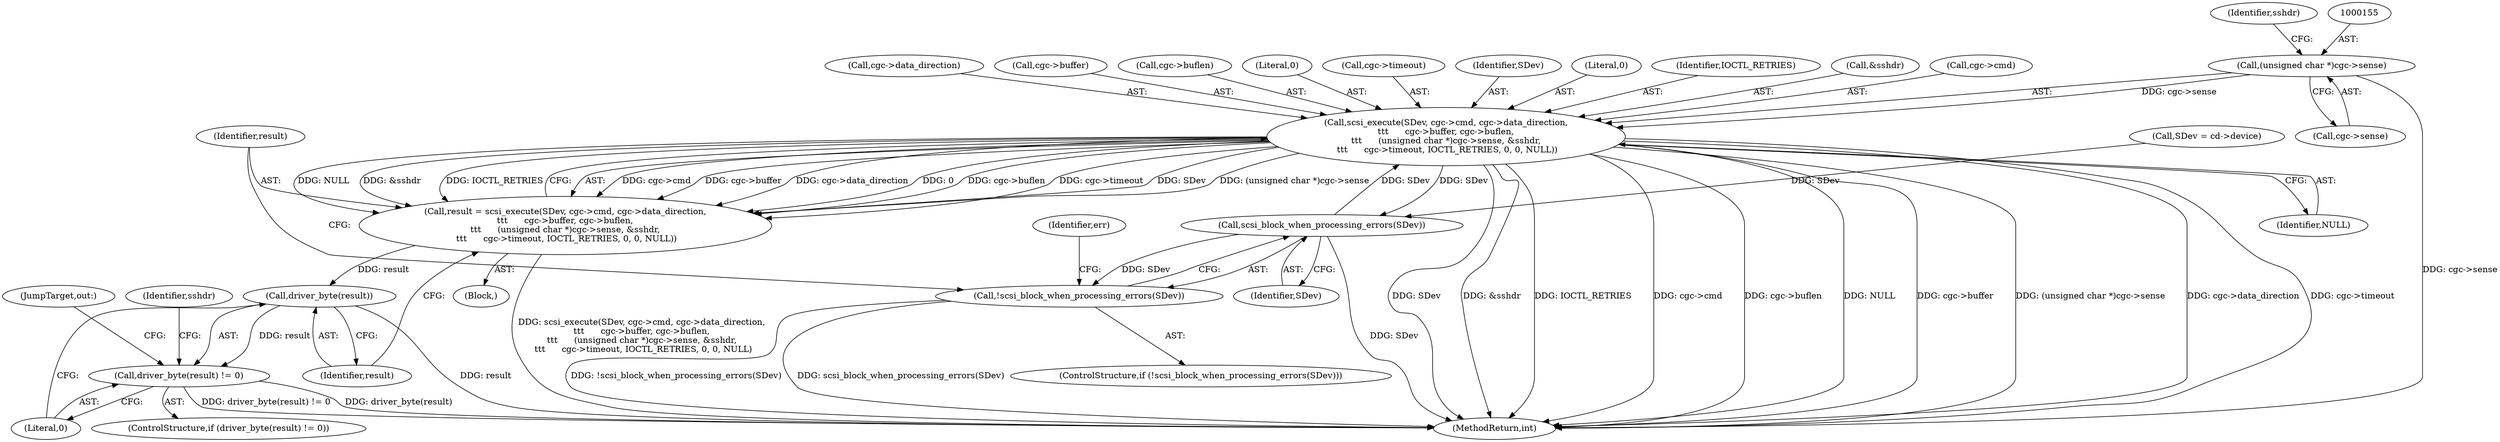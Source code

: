 digraph "0_linux_f7068114d45ec55996b9040e98111afa56e010fe@pointer" {
"1000154" [label="(Call,(unsigned char *)cgc->sense)"];
"1000140" [label="(Call,scsi_execute(SDev, cgc->cmd, cgc->data_direction,\n\t\t\t      cgc->buffer, cgc->buflen,\n\t\t\t      (unsigned char *)cgc->sense, &sshdr,\n \t\t\t      cgc->timeout, IOCTL_RETRIES, 0, 0, NULL))"];
"1000130" [label="(Call,scsi_block_when_processing_errors(SDev))"];
"1000129" [label="(Call,!scsi_block_when_processing_errors(SDev))"];
"1000138" [label="(Call,result = scsi_execute(SDev, cgc->cmd, cgc->data_direction,\n\t\t\t      cgc->buffer, cgc->buflen,\n\t\t\t      (unsigned char *)cgc->sense, &sshdr,\n \t\t\t      cgc->timeout, IOCTL_RETRIES, 0, 0, NULL))"];
"1000170" [label="(Call,driver_byte(result))"];
"1000169" [label="(Call,driver_byte(result) != 0)"];
"1000161" [label="(Call,cgc->timeout)"];
"1000156" [label="(Call,cgc->sense)"];
"1000128" [label="(ControlStructure,if (!scsi_block_when_processing_errors(SDev)))"];
"1000285" [label="(JumpTarget,out:)"];
"1000168" [label="(ControlStructure,if (driver_byte(result) != 0))"];
"1000141" [label="(Identifier,SDev)"];
"1000134" [label="(Identifier,err)"];
"1000166" [label="(Literal,0)"];
"1000164" [label="(Identifier,IOCTL_RETRIES)"];
"1000159" [label="(Call,&sshdr)"];
"1000140" [label="(Call,scsi_execute(SDev, cgc->cmd, cgc->data_direction,\n\t\t\t      cgc->buffer, cgc->buflen,\n\t\t\t      (unsigned char *)cgc->sense, &sshdr,\n \t\t\t      cgc->timeout, IOCTL_RETRIES, 0, 0, NULL))"];
"1000142" [label="(Call,cgc->cmd)"];
"1000110" [label="(Block,)"];
"1000129" [label="(Call,!scsi_block_when_processing_errors(SDev))"];
"1000145" [label="(Call,cgc->data_direction)"];
"1000171" [label="(Identifier,result)"];
"1000138" [label="(Call,result = scsi_execute(SDev, cgc->cmd, cgc->data_direction,\n\t\t\t      cgc->buffer, cgc->buflen,\n\t\t\t      (unsigned char *)cgc->sense, &sshdr,\n \t\t\t      cgc->timeout, IOCTL_RETRIES, 0, 0, NULL))"];
"1000130" [label="(Call,scsi_block_when_processing_errors(SDev))"];
"1000176" [label="(Identifier,sshdr)"];
"1000170" [label="(Call,driver_byte(result))"];
"1000139" [label="(Identifier,result)"];
"1000148" [label="(Call,cgc->buffer)"];
"1000293" [label="(MethodReturn,int)"];
"1000154" [label="(Call,(unsigned char *)cgc->sense)"];
"1000122" [label="(Call,SDev = cd->device)"];
"1000172" [label="(Literal,0)"];
"1000160" [label="(Identifier,sshdr)"];
"1000131" [label="(Identifier,SDev)"];
"1000167" [label="(Identifier,NULL)"];
"1000151" [label="(Call,cgc->buflen)"];
"1000169" [label="(Call,driver_byte(result) != 0)"];
"1000165" [label="(Literal,0)"];
"1000154" -> "1000140"  [label="AST: "];
"1000154" -> "1000156"  [label="CFG: "];
"1000155" -> "1000154"  [label="AST: "];
"1000156" -> "1000154"  [label="AST: "];
"1000160" -> "1000154"  [label="CFG: "];
"1000154" -> "1000293"  [label="DDG: cgc->sense"];
"1000154" -> "1000140"  [label="DDG: cgc->sense"];
"1000140" -> "1000138"  [label="AST: "];
"1000140" -> "1000167"  [label="CFG: "];
"1000141" -> "1000140"  [label="AST: "];
"1000142" -> "1000140"  [label="AST: "];
"1000145" -> "1000140"  [label="AST: "];
"1000148" -> "1000140"  [label="AST: "];
"1000151" -> "1000140"  [label="AST: "];
"1000159" -> "1000140"  [label="AST: "];
"1000161" -> "1000140"  [label="AST: "];
"1000164" -> "1000140"  [label="AST: "];
"1000165" -> "1000140"  [label="AST: "];
"1000166" -> "1000140"  [label="AST: "];
"1000167" -> "1000140"  [label="AST: "];
"1000138" -> "1000140"  [label="CFG: "];
"1000140" -> "1000293"  [label="DDG: SDev"];
"1000140" -> "1000293"  [label="DDG: &sshdr"];
"1000140" -> "1000293"  [label="DDG: IOCTL_RETRIES"];
"1000140" -> "1000293"  [label="DDG: cgc->cmd"];
"1000140" -> "1000293"  [label="DDG: cgc->buflen"];
"1000140" -> "1000293"  [label="DDG: NULL"];
"1000140" -> "1000293"  [label="DDG: cgc->buffer"];
"1000140" -> "1000293"  [label="DDG: (unsigned char *)cgc->sense"];
"1000140" -> "1000293"  [label="DDG: cgc->data_direction"];
"1000140" -> "1000293"  [label="DDG: cgc->timeout"];
"1000140" -> "1000130"  [label="DDG: SDev"];
"1000140" -> "1000138"  [label="DDG: cgc->cmd"];
"1000140" -> "1000138"  [label="DDG: cgc->buffer"];
"1000140" -> "1000138"  [label="DDG: cgc->data_direction"];
"1000140" -> "1000138"  [label="DDG: 0"];
"1000140" -> "1000138"  [label="DDG: cgc->buflen"];
"1000140" -> "1000138"  [label="DDG: cgc->timeout"];
"1000140" -> "1000138"  [label="DDG: SDev"];
"1000140" -> "1000138"  [label="DDG: (unsigned char *)cgc->sense"];
"1000140" -> "1000138"  [label="DDG: NULL"];
"1000140" -> "1000138"  [label="DDG: &sshdr"];
"1000140" -> "1000138"  [label="DDG: IOCTL_RETRIES"];
"1000130" -> "1000140"  [label="DDG: SDev"];
"1000130" -> "1000129"  [label="AST: "];
"1000130" -> "1000131"  [label="CFG: "];
"1000131" -> "1000130"  [label="AST: "];
"1000129" -> "1000130"  [label="CFG: "];
"1000130" -> "1000293"  [label="DDG: SDev"];
"1000130" -> "1000129"  [label="DDG: SDev"];
"1000122" -> "1000130"  [label="DDG: SDev"];
"1000129" -> "1000128"  [label="AST: "];
"1000134" -> "1000129"  [label="CFG: "];
"1000139" -> "1000129"  [label="CFG: "];
"1000129" -> "1000293"  [label="DDG: scsi_block_when_processing_errors(SDev)"];
"1000129" -> "1000293"  [label="DDG: !scsi_block_when_processing_errors(SDev)"];
"1000138" -> "1000110"  [label="AST: "];
"1000139" -> "1000138"  [label="AST: "];
"1000171" -> "1000138"  [label="CFG: "];
"1000138" -> "1000293"  [label="DDG: scsi_execute(SDev, cgc->cmd, cgc->data_direction,\n\t\t\t      cgc->buffer, cgc->buflen,\n\t\t\t      (unsigned char *)cgc->sense, &sshdr,\n \t\t\t      cgc->timeout, IOCTL_RETRIES, 0, 0, NULL)"];
"1000138" -> "1000170"  [label="DDG: result"];
"1000170" -> "1000169"  [label="AST: "];
"1000170" -> "1000171"  [label="CFG: "];
"1000171" -> "1000170"  [label="AST: "];
"1000172" -> "1000170"  [label="CFG: "];
"1000170" -> "1000293"  [label="DDG: result"];
"1000170" -> "1000169"  [label="DDG: result"];
"1000169" -> "1000168"  [label="AST: "];
"1000169" -> "1000172"  [label="CFG: "];
"1000172" -> "1000169"  [label="AST: "];
"1000176" -> "1000169"  [label="CFG: "];
"1000285" -> "1000169"  [label="CFG: "];
"1000169" -> "1000293"  [label="DDG: driver_byte(result) != 0"];
"1000169" -> "1000293"  [label="DDG: driver_byte(result)"];
}
